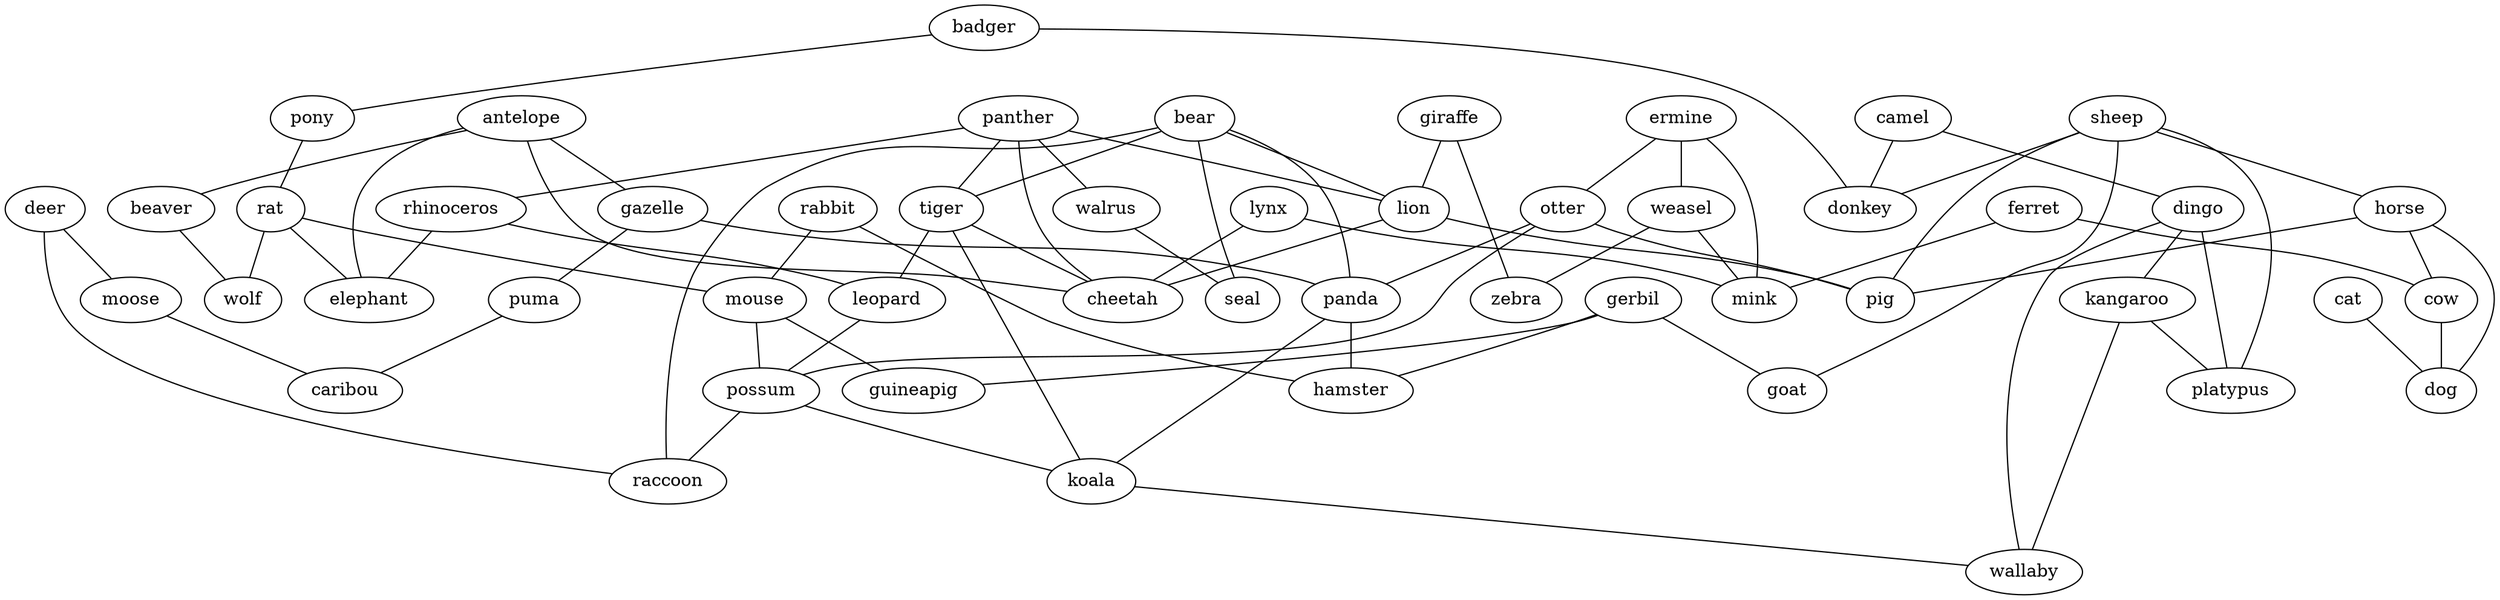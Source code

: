 strict graph G {
antelope;
gazelle;
ermine;
weasel;
badger;
sheep;
horse;
gerbil;
panther;
camel;
bear;
tiger;
ferret;
giraffe;
rabbit;
otter;
dingo;
lion;
cat;
lynx;
walrus;
donkey;
mink;
pony;
deer;
pig;
rat;
zebra;
seal;
beaver;
mouse;
panda;
puma;
rhinoceros;
guineapig;
elephant;
cheetah;
goat;
moose;
kangaroo;
leopard;
possum;
koala;
cow;
platypus;
dog;
wolf;
hamster;
raccoon;
wallaby;
caribou;
antelope -- beaver  [weight=1];
antelope -- cheetah  [weight=1];
antelope -- gazelle  [weight=1];
antelope -- elephant  [weight=1];
gazelle -- puma  [weight=1];
gazelle -- panda  [weight=1];
ermine -- mink  [weight=1];
ermine -- weasel  [weight=1];
ermine -- otter  [weight=1];
weasel -- mink  [weight=1];
weasel -- zebra  [weight=1];
badger -- donkey  [weight=1];
badger -- pony  [weight=1];
sheep -- horse  [weight=1];
sheep -- platypus  [weight=1];
sheep -- pig  [weight=1];
sheep -- goat  [weight=1];
sheep -- donkey  [weight=1];
horse -- cow  [weight=1];
horse -- dog  [weight=1];
horse -- pig  [weight=1];
gerbil -- guineapig  [weight=1];
gerbil -- goat  [weight=1];
gerbil -- hamster  [weight=1];
panther -- tiger  [weight=1];
panther -- rhinoceros  [weight=1];
panther -- lion  [weight=1];
panther -- cheetah  [weight=1];
panther -- walrus  [weight=1];
camel -- donkey  [weight=1];
camel -- dingo  [weight=1];
bear -- tiger  [weight=1];
bear -- panda  [weight=1];
bear -- lion  [weight=1];
bear -- raccoon  [weight=1];
bear -- seal  [weight=1];
tiger -- koala  [weight=1];
tiger -- leopard  [weight=1];
tiger -- cheetah  [weight=1];
ferret -- mink  [weight=1];
ferret -- cow  [weight=1];
giraffe -- lion  [weight=1];
giraffe -- zebra  [weight=1];
rabbit -- mouse  [weight=1];
rabbit -- hamster  [weight=1];
otter -- pig  [weight=1];
otter -- possum  [weight=1];
otter -- panda  [weight=1];
dingo -- kangaroo  [weight=1];
dingo -- platypus  [weight=1];
dingo -- wallaby  [weight=1];
lion -- cheetah  [weight=1];
lion -- pig  [weight=1];
cat -- dog  [weight=1];
lynx -- cheetah  [weight=1];
lynx -- mink  [weight=1];
walrus -- seal  [weight=1];
pony -- rat  [weight=1];
deer -- raccoon  [weight=1];
deer -- moose  [weight=1];
rat -- mouse  [weight=1];
rat -- wolf  [weight=1];
rat -- elephant  [weight=1];
beaver -- wolf  [weight=1];
mouse -- possum  [weight=1];
mouse -- guineapig  [weight=1];
panda -- koala  [weight=1];
panda -- hamster  [weight=1];
puma -- caribou  [weight=1];
rhinoceros -- elephant  [weight=1];
rhinoceros -- leopard  [weight=1];
moose -- caribou  [weight=1];
kangaroo -- wallaby  [weight=1];
kangaroo -- platypus  [weight=1];
leopard -- possum  [weight=1];
possum -- koala  [weight=1];
possum -- raccoon  [weight=1];
koala -- wallaby  [weight=1];
cow -- dog  [weight=1];
}
